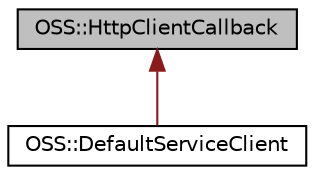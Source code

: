 digraph "OSS::HttpClientCallback"
{
  edge [fontname="Helvetica",fontsize="10",labelfontname="Helvetica",labelfontsize="10"];
  node [fontname="Helvetica",fontsize="10",shape=record];
  Node1 [label="OSS::HttpClientCallback",height=0.2,width=0.4,color="black", fillcolor="grey75", style="filled" fontcolor="black"];
  Node1 -> Node2 [dir="back",color="firebrick4",fontsize="10",style="solid",fontname="Helvetica"];
  Node2 [label="OSS::DefaultServiceClient",height=0.2,width=0.4,color="black", fillcolor="white", style="filled",URL="$class_o_s_s_1_1_default_service_client.html"];
}
